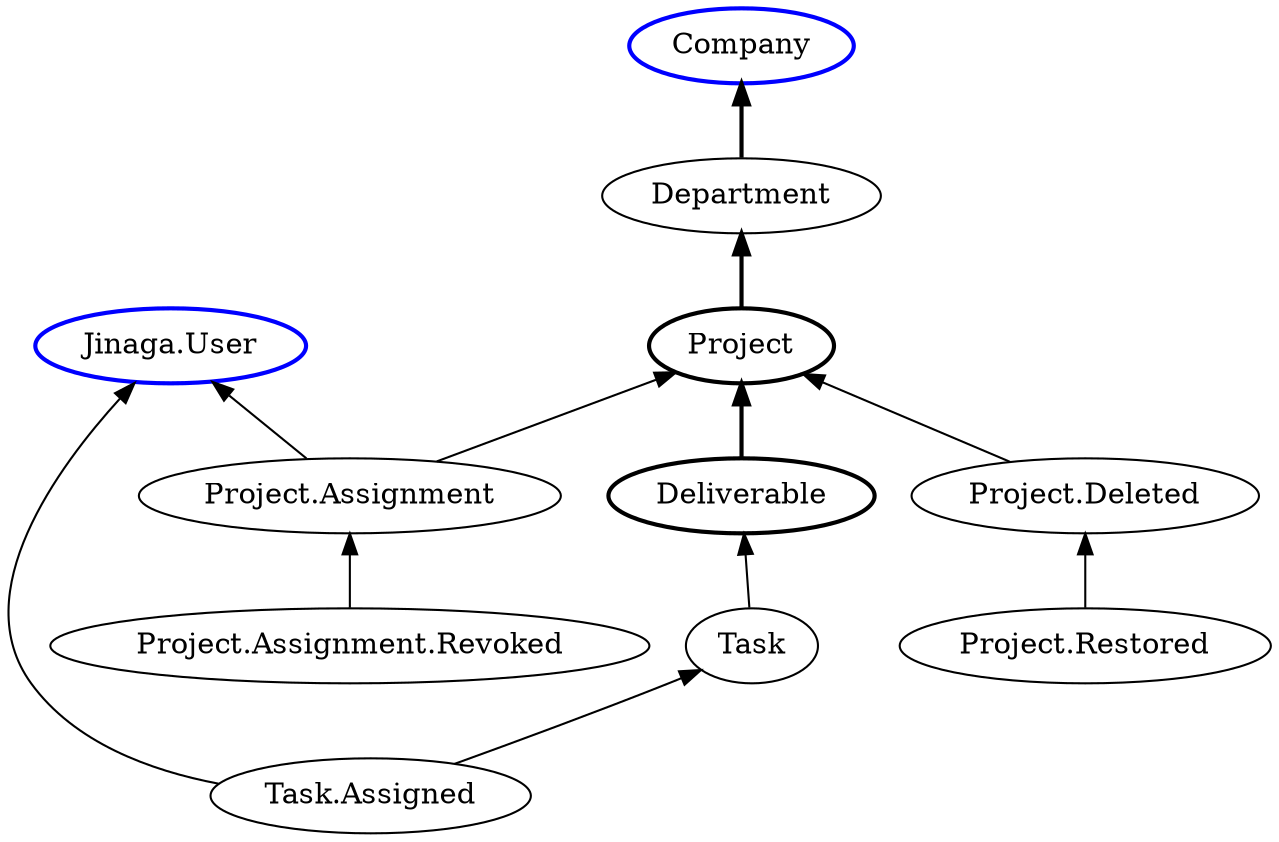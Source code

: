 digraph {
    rankdir=BT

    Project -> Department -> Company [penwidth=2]
    "Project.Assignment.Revoked" -> "Project.Assignment"
    "Project.Assignment" -> Project
    "Project.Assignment" -> "Jinaga.User"
    "Project.Deleted" -> Project
    "Project.Restored" -> "Project.Deleted"
    Deliverable -> Project [penwidth=2]
    Task -> Deliverable
    "Task.Assigned" -> Task
    "Task.Assigned" -> "Jinaga.User"

    Company [penwidth=2, color=blue]
    "Jinaga.User" [penwidth=2, color=blue]
    
    Project [penwidth=2]
    Deliverable [penwidth=2]
}